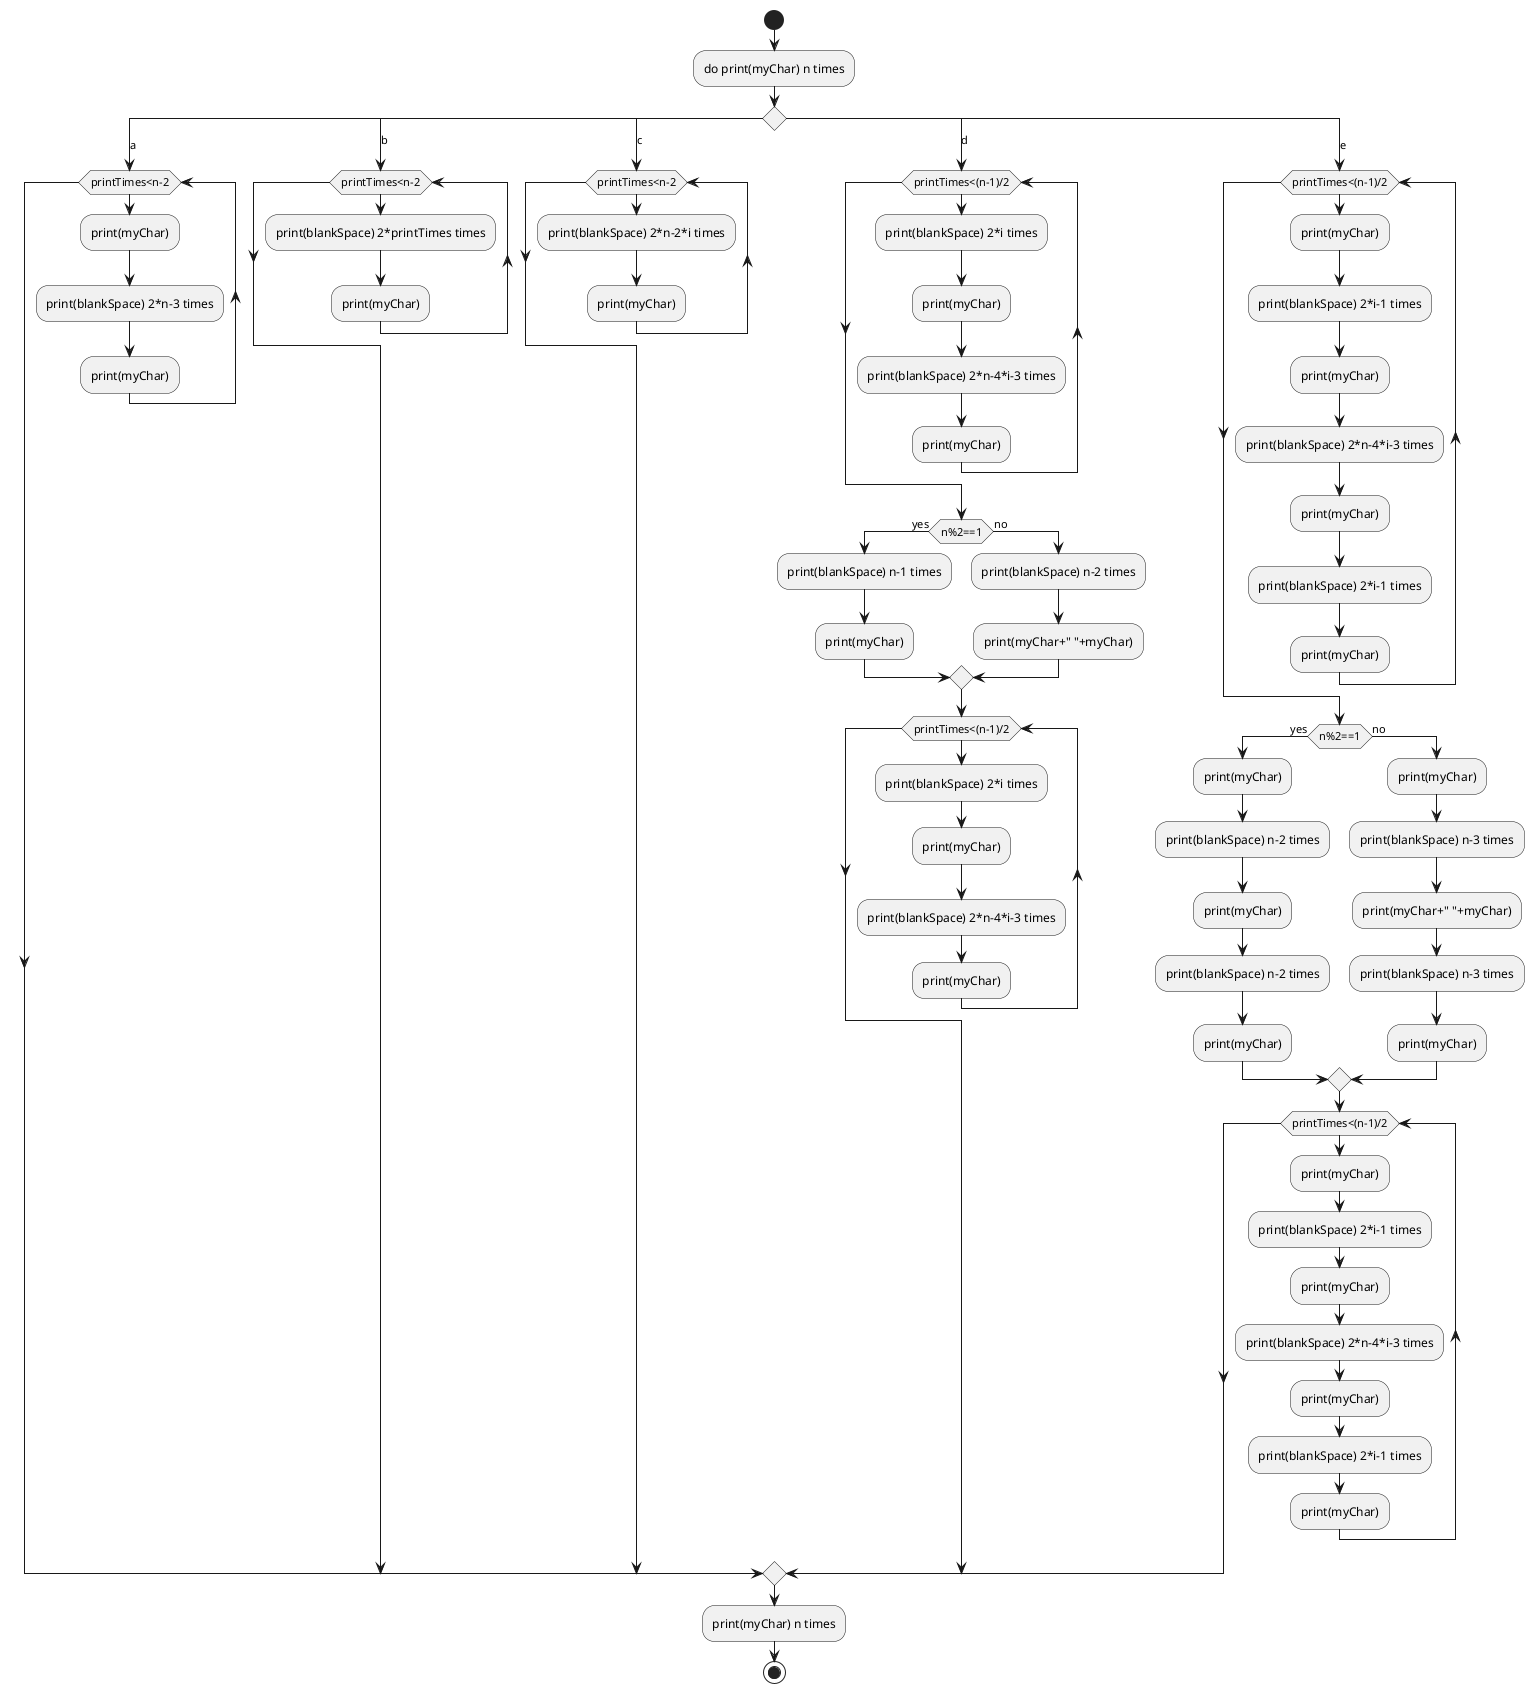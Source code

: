 @startuml
'https://plantuml.com/activity-diagram-beta
!pragma useVerticalIf on
start
:do print(myChar) n times;
switch()
case(a)
while (printTimes<n-2)
  :print(myChar);
  :print(blankSpace) 2*n-3 times;
  :print(myChar);
endwhile
case(b)
while (printTimes<n-2)
  :print(blankSpace) 2*printTimes times;
  :print(myChar);
endwhile
case(c)
while (printTimes<n-2)
  :print(blankSpace) 2*n-2*i times;
  :print(myChar);
endwhile
case(d)
while (printTimes<(n-1)/2)
  :print(blankSpace) 2*i times;
  :print(myChar);
  :print(blankSpace) 2*n-4*i-3 times;
  :print(myChar);
  endwhile
  if (n%2==1) is (yes) then
    :print(blankSpace) n-1 times;
    :print(myChar);
  else (no)
    :print(blankSpace) n-2 times;
    :print(myChar+" "+myChar);
  endif
  while(printTimes<(n-1)/2)
    :print(blankSpace) 2*i times;
    :print(myChar);
    :print(blankSpace) 2*n-4*i-3 times;
    :print(myChar);
  endwhile
case(e)
while (printTimes<(n-1)/2)
  :print(myChar);
  :print(blankSpace) 2*i-1 times;
  :print(myChar);
  :print(blankSpace) 2*n-4*i-3 times;
  :print(myChar);
  :print(blankSpace) 2*i-1 times;
  :print(myChar);
 endwhile
  if (n%2==1) is (yes) then
    :print(myChar);
    :print(blankSpace) n-2 times;
    :print(myChar);
    :print(blankSpace) n-2 times;
    :print(myChar);
  else (no)
    :print(myChar);
    :print(blankSpace) n-3 times;
    :print(myChar+" "+myChar);
    :print(blankSpace) n-3 times;
    :print(myChar);
  endif
  while (printTimes<(n-1)/2)
    :print(myChar);
    :print(blankSpace) 2*i-1 times;
    :print(myChar);
    :print(blankSpace) 2*n-4*i-3 times;
    :print(myChar);
    :print(blankSpace) 2*i-1 times;
    :print(myChar);
  endwhile
endswitch
:print(myChar) n times;
stop

@enduml
